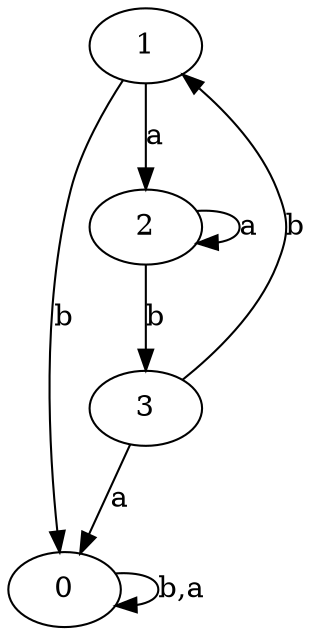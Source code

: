 digraph {
 ranksep=0.5;
 d2tdocpreamble = "\usetikzlibrary{automata}";
 d2tfigpreamble = "\tikzstyle{every state}= [ draw=blue!50,very thick,fill=blue!20]  \tikzstyle{auto}= [fill=white]";
 node [style="state"];
 edge [lblstyle="auto",topath="bend right", len=4  ]
  "0" [label="0",style = "state, initial, accepting"];
  "1" [label="1",];
  "2" [label="2",];
  "3" [label="3",];
  "0" -> "0" [label="b,a",topath="loop above"];
  "1" -> "0" [label="b"];
  "1" -> "2" [label="a"];
  "2" -> "2" [label="a",topath="loop above"];
  "2" -> "3" [label="b"];
  "3" -> "0" [label="a"];
  "3" -> "1" [label="b"];
}